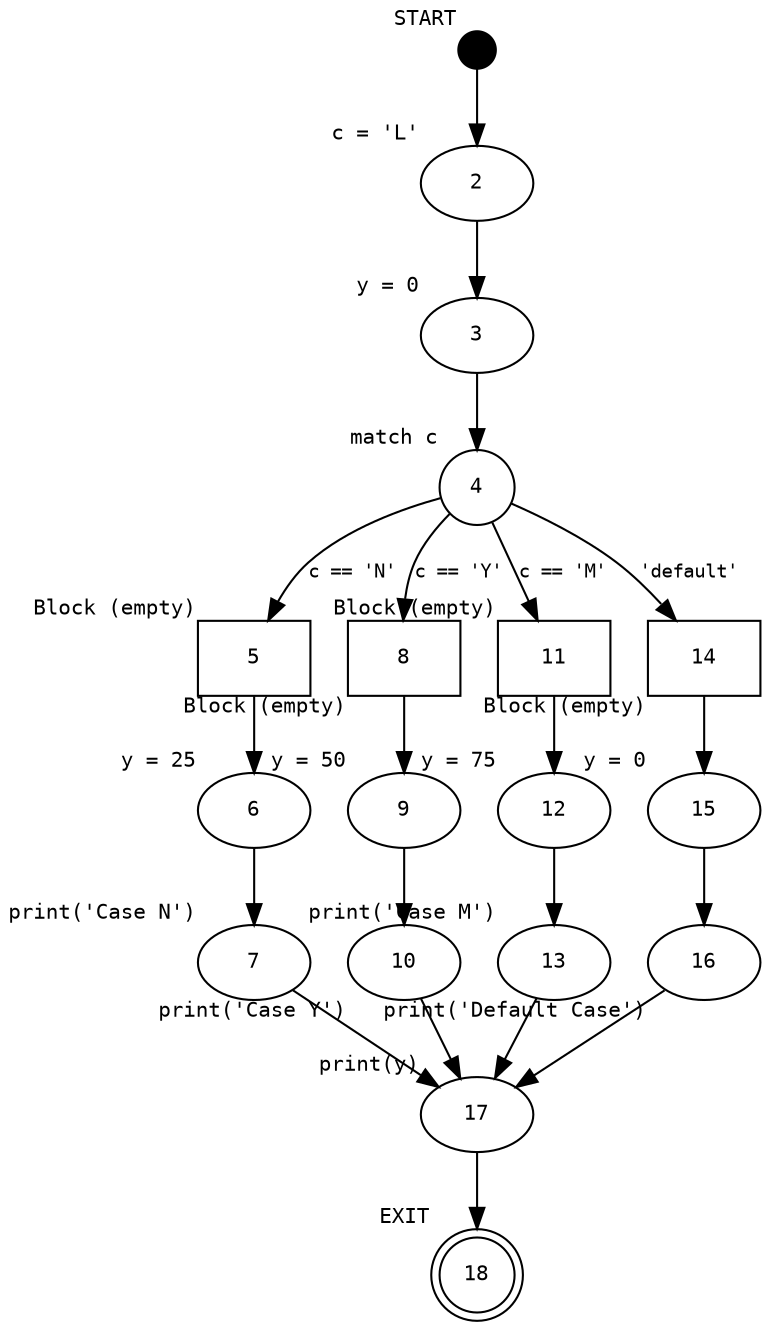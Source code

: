 digraph CFG {
  rankdir=TB;
  node [fontname=Courier, fontsize=10];
  edge [fontname=Courier, fontsize=9];

  // Node definitions
  1 [label="1", xlabel="START", shape=circle, style="filled", fillcolor="black", fixedsize="true", width="0.25", height="0.25"];
  2 [label="2", xlabel="c = 'L'", shape=ellipse];
  3 [label="3", xlabel="y = 0", shape=ellipse];
  4 [label="4", xlabel="match c", shape=circle];
  5 [label="5", xlabel="Block (empty)", shape=box];
  6 [label="6", xlabel="y = 25", shape=ellipse];
  7 [label="7", xlabel="print('Case N')", shape=ellipse];
  8 [label="8", xlabel="Block (empty)", shape=box];
  9 [label="9", xlabel="y = 50", shape=ellipse];
  10 [label="10", xlabel="print('Case Y')", shape=ellipse];
  11 [label="11", xlabel="Block (empty)", shape=box];
  12 [label="12", xlabel="y = 75", shape=ellipse];
  13 [label="13", xlabel="print('Case M')", shape=ellipse];
  14 [label="14", xlabel="Block (empty)", shape=box];
  15 [label="15", xlabel="y = 0", shape=ellipse];
  16 [label="16", xlabel="print('Default Case')", shape=ellipse];
  17 [label="17", xlabel="print(y)", shape=ellipse];
  18 [label="18", xlabel="EXIT", shape=doublecircle];

  // Edge definitions
  1 -> 2;
  2 -> 3;
  3 -> 4;
  4 -> 5 [label="c == 'N'"];
  4 -> 8 [label="c == 'Y'"];
  4 -> 11 [label="c == 'M'"];
  4 -> 14 [label="'default'"];
  5 -> 6;
  6 -> 7;
  7 -> 17;
  8 -> 9;
  9 -> 10;
  10 -> 17;
  11 -> 12;
  12 -> 13;
  13 -> 17;
  14 -> 15;
  15 -> 16;
  16 -> 17;
  17 -> 18;
}